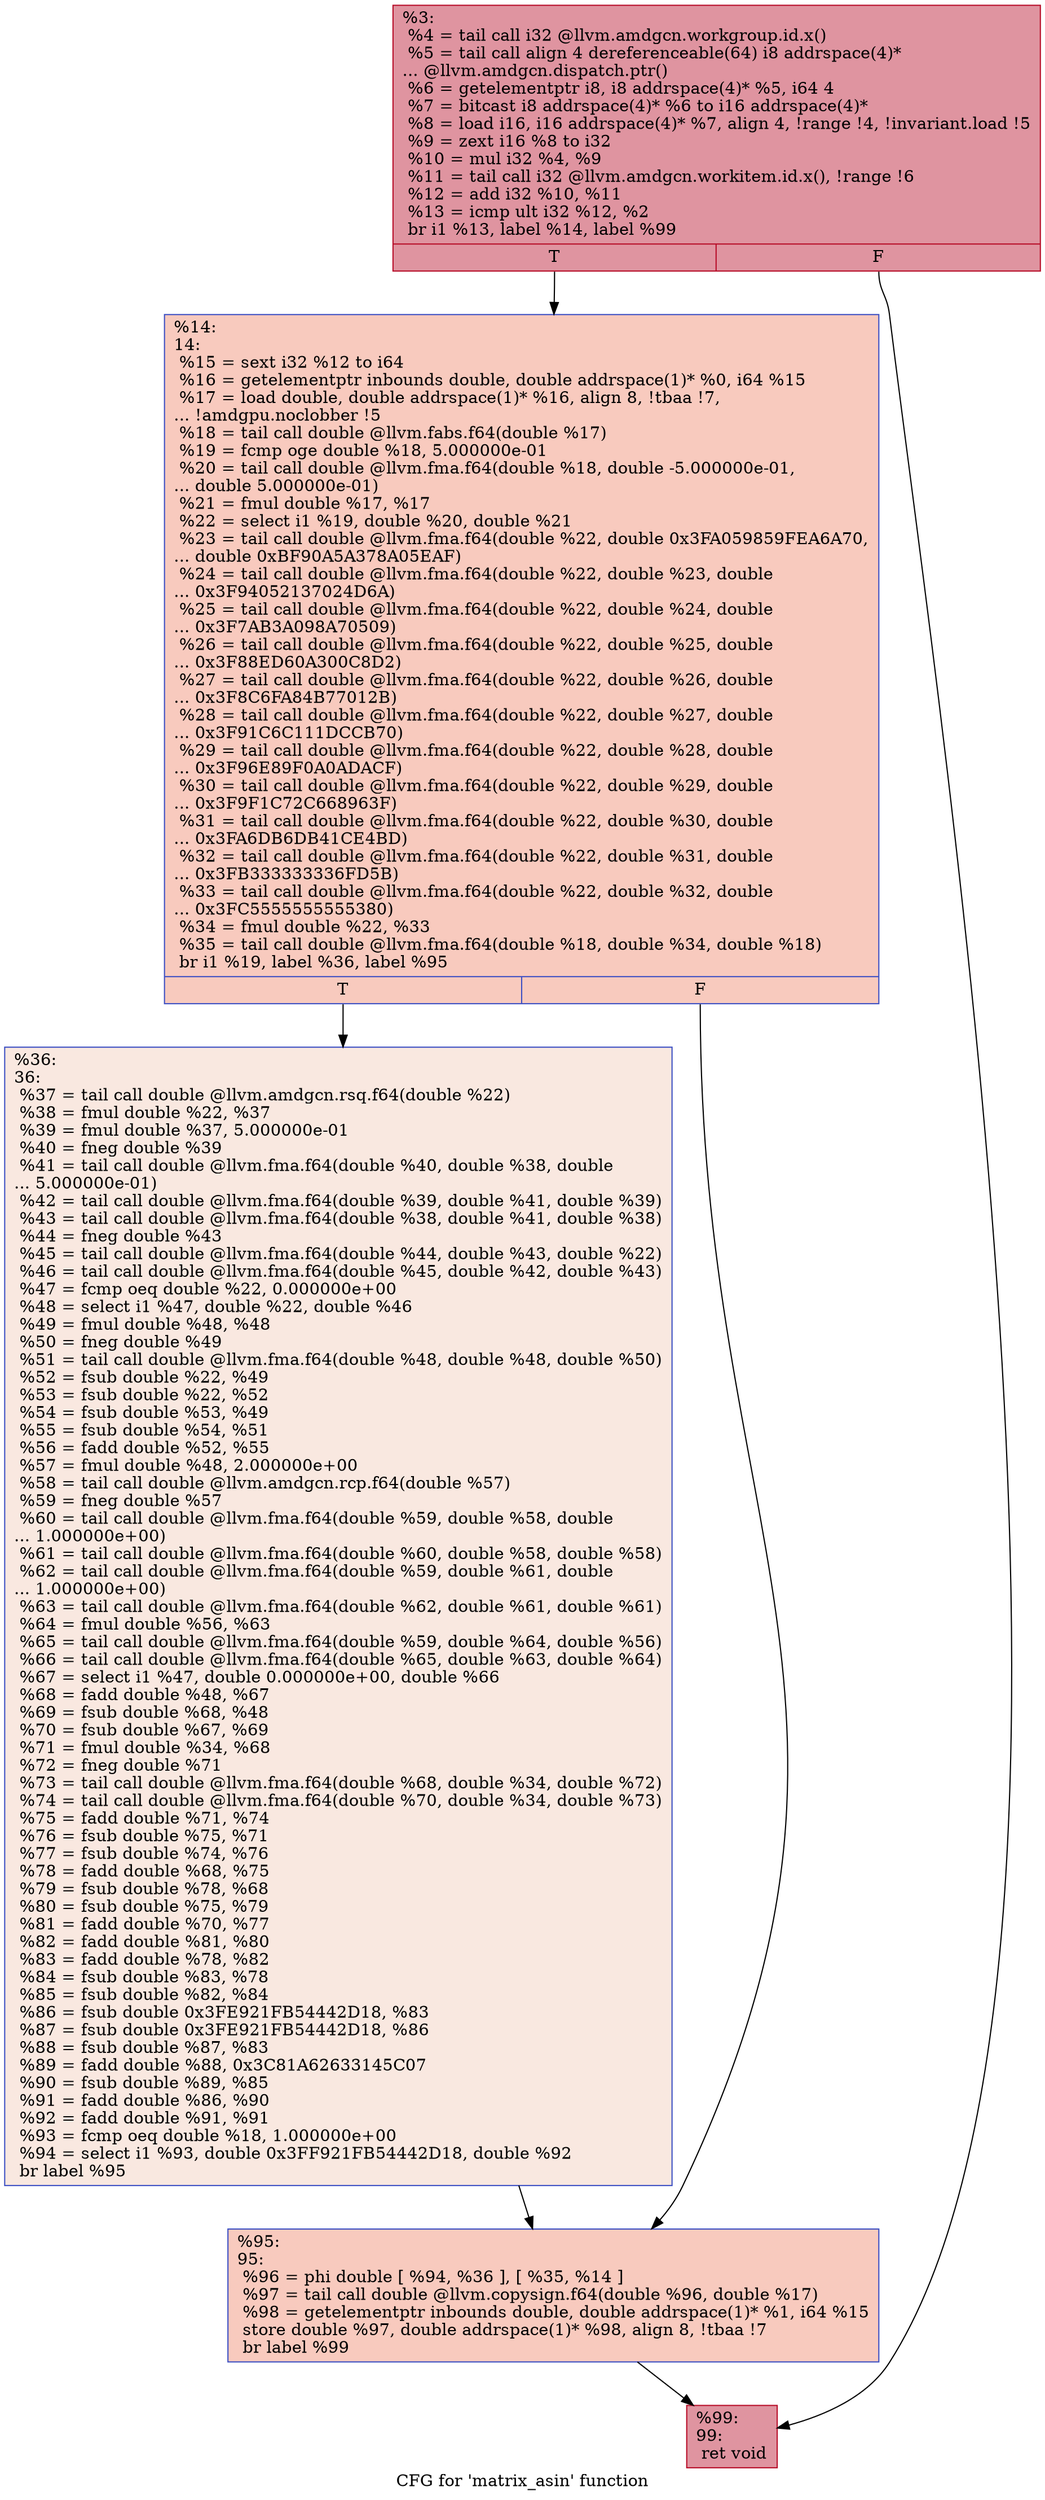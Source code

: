 digraph "CFG for 'matrix_asin' function" {
	label="CFG for 'matrix_asin' function";

	Node0x5602390 [shape=record,color="#b70d28ff", style=filled, fillcolor="#b70d2870",label="{%3:\l  %4 = tail call i32 @llvm.amdgcn.workgroup.id.x()\l  %5 = tail call align 4 dereferenceable(64) i8 addrspace(4)*\l... @llvm.amdgcn.dispatch.ptr()\l  %6 = getelementptr i8, i8 addrspace(4)* %5, i64 4\l  %7 = bitcast i8 addrspace(4)* %6 to i16 addrspace(4)*\l  %8 = load i16, i16 addrspace(4)* %7, align 4, !range !4, !invariant.load !5\l  %9 = zext i16 %8 to i32\l  %10 = mul i32 %4, %9\l  %11 = tail call i32 @llvm.amdgcn.workitem.id.x(), !range !6\l  %12 = add i32 %10, %11\l  %13 = icmp ult i32 %12, %2\l  br i1 %13, label %14, label %99\l|{<s0>T|<s1>F}}"];
	Node0x5602390:s0 -> Node0x56042a0;
	Node0x5602390:s1 -> Node0x5604330;
	Node0x56042a0 [shape=record,color="#3d50c3ff", style=filled, fillcolor="#ef886b70",label="{%14:\l14:                                               \l  %15 = sext i32 %12 to i64\l  %16 = getelementptr inbounds double, double addrspace(1)* %0, i64 %15\l  %17 = load double, double addrspace(1)* %16, align 8, !tbaa !7,\l... !amdgpu.noclobber !5\l  %18 = tail call double @llvm.fabs.f64(double %17)\l  %19 = fcmp oge double %18, 5.000000e-01\l  %20 = tail call double @llvm.fma.f64(double %18, double -5.000000e-01,\l... double 5.000000e-01)\l  %21 = fmul double %17, %17\l  %22 = select i1 %19, double %20, double %21\l  %23 = tail call double @llvm.fma.f64(double %22, double 0x3FA059859FEA6A70,\l... double 0xBF90A5A378A05EAF)\l  %24 = tail call double @llvm.fma.f64(double %22, double %23, double\l... 0x3F94052137024D6A)\l  %25 = tail call double @llvm.fma.f64(double %22, double %24, double\l... 0x3F7AB3A098A70509)\l  %26 = tail call double @llvm.fma.f64(double %22, double %25, double\l... 0x3F88ED60A300C8D2)\l  %27 = tail call double @llvm.fma.f64(double %22, double %26, double\l... 0x3F8C6FA84B77012B)\l  %28 = tail call double @llvm.fma.f64(double %22, double %27, double\l... 0x3F91C6C111DCCB70)\l  %29 = tail call double @llvm.fma.f64(double %22, double %28, double\l... 0x3F96E89F0A0ADACF)\l  %30 = tail call double @llvm.fma.f64(double %22, double %29, double\l... 0x3F9F1C72C668963F)\l  %31 = tail call double @llvm.fma.f64(double %22, double %30, double\l... 0x3FA6DB6DB41CE4BD)\l  %32 = tail call double @llvm.fma.f64(double %22, double %31, double\l... 0x3FB333333336FD5B)\l  %33 = tail call double @llvm.fma.f64(double %22, double %32, double\l... 0x3FC5555555555380)\l  %34 = fmul double %22, %33\l  %35 = tail call double @llvm.fma.f64(double %18, double %34, double %18)\l  br i1 %19, label %36, label %95\l|{<s0>T|<s1>F}}"];
	Node0x56042a0:s0 -> Node0x5607200;
	Node0x56042a0:s1 -> Node0x5607290;
	Node0x5607200 [shape=record,color="#3d50c3ff", style=filled, fillcolor="#f1ccb870",label="{%36:\l36:                                               \l  %37 = tail call double @llvm.amdgcn.rsq.f64(double %22)\l  %38 = fmul double %22, %37\l  %39 = fmul double %37, 5.000000e-01\l  %40 = fneg double %39\l  %41 = tail call double @llvm.fma.f64(double %40, double %38, double\l... 5.000000e-01)\l  %42 = tail call double @llvm.fma.f64(double %39, double %41, double %39)\l  %43 = tail call double @llvm.fma.f64(double %38, double %41, double %38)\l  %44 = fneg double %43\l  %45 = tail call double @llvm.fma.f64(double %44, double %43, double %22)\l  %46 = tail call double @llvm.fma.f64(double %45, double %42, double %43)\l  %47 = fcmp oeq double %22, 0.000000e+00\l  %48 = select i1 %47, double %22, double %46\l  %49 = fmul double %48, %48\l  %50 = fneg double %49\l  %51 = tail call double @llvm.fma.f64(double %48, double %48, double %50)\l  %52 = fsub double %22, %49\l  %53 = fsub double %22, %52\l  %54 = fsub double %53, %49\l  %55 = fsub double %54, %51\l  %56 = fadd double %52, %55\l  %57 = fmul double %48, 2.000000e+00\l  %58 = tail call double @llvm.amdgcn.rcp.f64(double %57)\l  %59 = fneg double %57\l  %60 = tail call double @llvm.fma.f64(double %59, double %58, double\l... 1.000000e+00)\l  %61 = tail call double @llvm.fma.f64(double %60, double %58, double %58)\l  %62 = tail call double @llvm.fma.f64(double %59, double %61, double\l... 1.000000e+00)\l  %63 = tail call double @llvm.fma.f64(double %62, double %61, double %61)\l  %64 = fmul double %56, %63\l  %65 = tail call double @llvm.fma.f64(double %59, double %64, double %56)\l  %66 = tail call double @llvm.fma.f64(double %65, double %63, double %64)\l  %67 = select i1 %47, double 0.000000e+00, double %66\l  %68 = fadd double %48, %67\l  %69 = fsub double %68, %48\l  %70 = fsub double %67, %69\l  %71 = fmul double %34, %68\l  %72 = fneg double %71\l  %73 = tail call double @llvm.fma.f64(double %68, double %34, double %72)\l  %74 = tail call double @llvm.fma.f64(double %70, double %34, double %73)\l  %75 = fadd double %71, %74\l  %76 = fsub double %75, %71\l  %77 = fsub double %74, %76\l  %78 = fadd double %68, %75\l  %79 = fsub double %78, %68\l  %80 = fsub double %75, %79\l  %81 = fadd double %70, %77\l  %82 = fadd double %81, %80\l  %83 = fadd double %78, %82\l  %84 = fsub double %83, %78\l  %85 = fsub double %82, %84\l  %86 = fsub double 0x3FE921FB54442D18, %83\l  %87 = fsub double 0x3FE921FB54442D18, %86\l  %88 = fsub double %87, %83\l  %89 = fadd double %88, 0x3C81A62633145C07\l  %90 = fsub double %89, %85\l  %91 = fadd double %86, %90\l  %92 = fadd double %91, %91\l  %93 = fcmp oeq double %18, 1.000000e+00\l  %94 = select i1 %93, double 0x3FF921FB54442D18, double %92\l  br label %95\l}"];
	Node0x5607200 -> Node0x5607290;
	Node0x5607290 [shape=record,color="#3d50c3ff", style=filled, fillcolor="#ef886b70",label="{%95:\l95:                                               \l  %96 = phi double [ %94, %36 ], [ %35, %14 ]\l  %97 = tail call double @llvm.copysign.f64(double %96, double %17)\l  %98 = getelementptr inbounds double, double addrspace(1)* %1, i64 %15\l  store double %97, double addrspace(1)* %98, align 8, !tbaa !7\l  br label %99\l}"];
	Node0x5607290 -> Node0x5604330;
	Node0x5604330 [shape=record,color="#b70d28ff", style=filled, fillcolor="#b70d2870",label="{%99:\l99:                                               \l  ret void\l}"];
}
